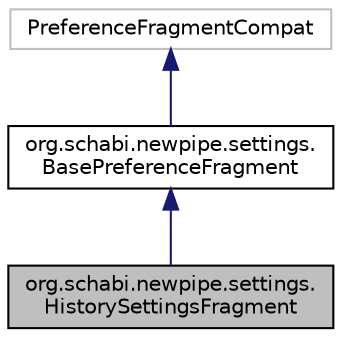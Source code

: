 digraph "org.schabi.newpipe.settings.HistorySettingsFragment"
{
 // LATEX_PDF_SIZE
  edge [fontname="Helvetica",fontsize="10",labelfontname="Helvetica",labelfontsize="10"];
  node [fontname="Helvetica",fontsize="10",shape=record];
  Node0 [label="org.schabi.newpipe.settings.\lHistorySettingsFragment",height=0.2,width=0.4,color="black", fillcolor="grey75", style="filled", fontcolor="black",tooltip=" "];
  Node1 -> Node0 [dir="back",color="midnightblue",fontsize="10",style="solid",fontname="Helvetica"];
  Node1 [label="org.schabi.newpipe.settings.\lBasePreferenceFragment",height=0.2,width=0.4,color="black", fillcolor="white", style="filled",URL="$classorg_1_1schabi_1_1newpipe_1_1settings_1_1_base_preference_fragment.html",tooltip=" "];
  Node2 -> Node1 [dir="back",color="midnightblue",fontsize="10",style="solid",fontname="Helvetica"];
  Node2 [label="PreferenceFragmentCompat",height=0.2,width=0.4,color="grey75", fillcolor="white", style="filled",tooltip=" "];
}
